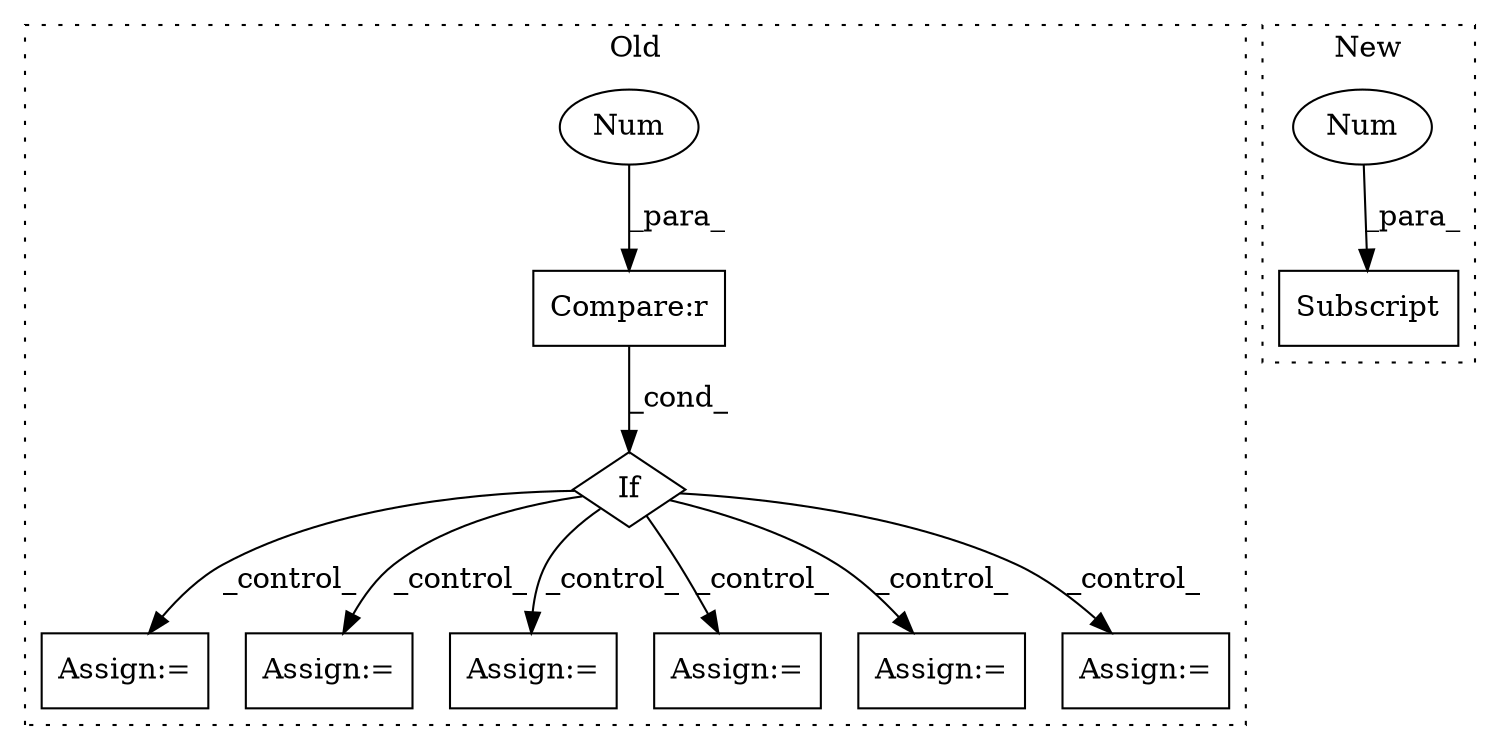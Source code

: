 digraph G {
subgraph cluster0 {
1 [label="If" a="96" s="6413" l="3" shape="diamond"];
3 [label="Compare:r" a="40" s="6416" l="20" shape="box"];
4 [label="Assign:=" a="68" s="6526" l="3" shape="box"];
5 [label="Assign:=" a="68" s="6481" l="3" shape="box"];
6 [label="Num" a="76" s="6435" l="1" shape="ellipse"];
7 [label="Assign:=" a="68" s="6582" l="3" shape="box"];
8 [label="Assign:=" a="68" s="6609" l="3" shape="box"];
9 [label="Assign:=" a="68" s="6455" l="3" shape="box"];
10 [label="Assign:=" a="68" s="6637" l="3" shape="box"];
label = "Old";
style="dotted";
}
subgraph cluster1 {
2 [label="Subscript" a="63" s="6501,0" l="16,0" shape="box"];
11 [label="Num" a="76" s="6515" l="1" shape="ellipse"];
label = "New";
style="dotted";
}
1 -> 8 [label="_control_"];
1 -> 9 [label="_control_"];
1 -> 4 [label="_control_"];
1 -> 10 [label="_control_"];
1 -> 7 [label="_control_"];
1 -> 5 [label="_control_"];
3 -> 1 [label="_cond_"];
6 -> 3 [label="_para_"];
11 -> 2 [label="_para_"];
}